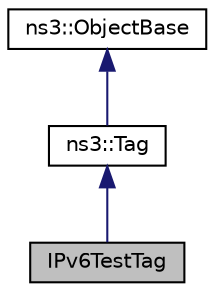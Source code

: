 digraph "IPv6TestTag"
{
 // LATEX_PDF_SIZE
  edge [fontname="Helvetica",fontsize="10",labelfontname="Helvetica",labelfontsize="10"];
  node [fontname="Helvetica",fontsize="10",shape=record];
  Node1 [label="IPv6TestTag",height=0.2,width=0.4,color="black", fillcolor="grey75", style="filled", fontcolor="black",tooltip="Tag used in IPv6 Fragmentation Test."];
  Node2 -> Node1 [dir="back",color="midnightblue",fontsize="10",style="solid",fontname="Helvetica"];
  Node2 [label="ns3::Tag",height=0.2,width=0.4,color="black", fillcolor="white", style="filled",URL="$classns3_1_1_tag.html",tooltip="tag a set of bytes in a packet"];
  Node3 -> Node2 [dir="back",color="midnightblue",fontsize="10",style="solid",fontname="Helvetica"];
  Node3 [label="ns3::ObjectBase",height=0.2,width=0.4,color="black", fillcolor="white", style="filled",URL="$classns3_1_1_object_base.html",tooltip="Anchor the ns-3 type and attribute system."];
}
